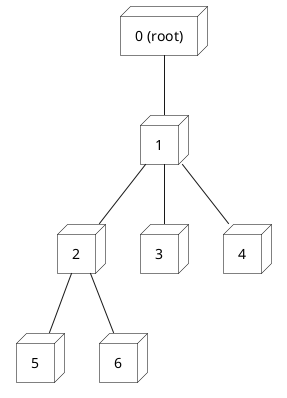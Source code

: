 @startuml
skinparam node {
  Shape circle
  BackgroundColor White
  BorderColor Black
}

' Root Node
node "0 (root)" as root

' Child Nodes
node "1" as node1
node "2" as node2
node "3" as node3
node "4" as node4
node "5" as node5
node "6" as node6

' Connections
root -- node1
node1 -- node2
node1 -- node3
node1 -- node4
node2 -- node5
node2 -- node6

@enduml
